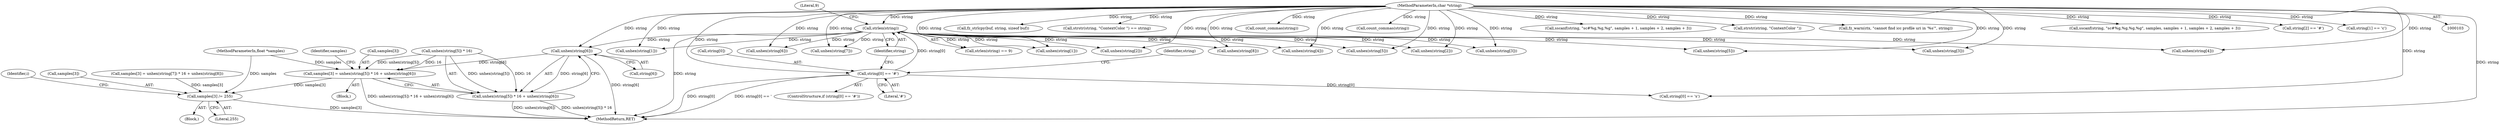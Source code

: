 digraph "0_ghostscript_60dabde18d7fe12b19da8b509bdfee9cc886aafc_0@array" {
"1000262" [label="(Call,unhex(string[6]))"];
"1000150" [label="(Call,strlen(string))"];
"1000142" [label="(Call,string[0] == '#')"];
"1000106" [label="(MethodParameterIn,char *string)"];
"1000251" [label="(Call,samples[3] = unhex(string[5]) * 16 + unhex(string[6]))"];
"1000281" [label="(Call,samples[3] /= 255)"];
"1000255" [label="(Call,unhex(string[5]) * 16 + unhex(string[6]))"];
"1000160" [label="(Call,unhex(string[1]))"];
"1000195" [label="(Call,unhex(string[6]))"];
"1000349" [label="(Call,fz_strlcpy(buf, string, sizeof buf))"];
"1000151" [label="(Identifier,string)"];
"1000502" [label="(Identifier,i)"];
"1000343" [label="(Call,strstr(string, \"ContextColor \") == string)"];
"1000147" [label="(Block,)"];
"1000282" [label="(Call,samples[3])"];
"1000281" [label="(Call,samples[3] /= 255)"];
"1000255" [label="(Call,unhex(string[5]) * 16 + unhex(string[6]))"];
"1000232" [label="(Call,unhex(string[2]))"];
"1000106" [label="(MethodParameterIn,char *string)"];
"1000291" [label="(Identifier,string)"];
"1000146" [label="(Literal,'#')"];
"1000180" [label="(Call,unhex(string[4]))"];
"1000251" [label="(Call,samples[3] = unhex(string[5]) * 16 + unhex(string[6]))"];
"1000268" [label="(Identifier,samples)"];
"1000242" [label="(Call,unhex(string[3]))"];
"1000325" [label="(Call,count_commas(string))"];
"1000175" [label="(Call,unhex(string[3]))"];
"1000308" [label="(Call,count_commas(string))"];
"1000215" [label="(Block,)"];
"1000263" [label="(Call,string[6])"];
"1000199" [label="(Call,samples[3] = unhex(string[7]) * 16 + unhex(string[8]))"];
"1000205" [label="(Call,unhex(string[7]))"];
"1000150" [label="(Call,strlen(string))"];
"1000227" [label="(Call,unhex(string[1]))"];
"1000210" [label="(Call,unhex(string[8]))"];
"1000149" [label="(Call,strlen(string) == 9)"];
"1000311" [label="(Call,sscanf(string, \"sc#%g,%g,%g\", samples + 1, samples + 2, samples + 3))"];
"1000262" [label="(Call,unhex(string[6]))"];
"1000537" [label="(MethodReturn,RET)"];
"1000142" [label="(Call,string[0] == '#')"];
"1000256" [label="(Call,unhex(string[5]) * 16)"];
"1000344" [label="(Call,strstr(string, \"ContextColor \"))"];
"1000285" [label="(Literal,255)"];
"1000252" [label="(Call,samples[3])"];
"1000108" [label="(MethodParameterIn,float *samples)"];
"1000152" [label="(Literal,9)"];
"1000141" [label="(ControlStructure,if (string[0] == '#'))"];
"1000368" [label="(Call,fz_warn(ctx, \"cannot find icc profile uri in '%s'\", string))"];
"1000257" [label="(Call,unhex(string[5]))"];
"1000165" [label="(Call,unhex(string[2]))"];
"1000328" [label="(Call,sscanf(string, \"sc#%g,%g,%g,%g\", samples, samples + 1, samples + 2, samples + 3))"];
"1000143" [label="(Call,string[0])"];
"1000300" [label="(Call,string[2] == '#')"];
"1000295" [label="(Call,string[1] == 'c')"];
"1000190" [label="(Call,unhex(string[5]))"];
"1000247" [label="(Call,unhex(string[4]))"];
"1000289" [label="(Call,string[0] == 's')"];
"1000262" -> "1000255"  [label="AST: "];
"1000262" -> "1000263"  [label="CFG: "];
"1000263" -> "1000262"  [label="AST: "];
"1000255" -> "1000262"  [label="CFG: "];
"1000262" -> "1000537"  [label="DDG: string[6]"];
"1000262" -> "1000251"  [label="DDG: string[6]"];
"1000262" -> "1000255"  [label="DDG: string[6]"];
"1000150" -> "1000262"  [label="DDG: string"];
"1000106" -> "1000262"  [label="DDG: string"];
"1000150" -> "1000149"  [label="AST: "];
"1000150" -> "1000151"  [label="CFG: "];
"1000151" -> "1000150"  [label="AST: "];
"1000152" -> "1000150"  [label="CFG: "];
"1000150" -> "1000537"  [label="DDG: string"];
"1000150" -> "1000149"  [label="DDG: string"];
"1000142" -> "1000150"  [label="DDG: string[0]"];
"1000106" -> "1000150"  [label="DDG: string"];
"1000150" -> "1000160"  [label="DDG: string"];
"1000150" -> "1000165"  [label="DDG: string"];
"1000150" -> "1000175"  [label="DDG: string"];
"1000150" -> "1000180"  [label="DDG: string"];
"1000150" -> "1000190"  [label="DDG: string"];
"1000150" -> "1000195"  [label="DDG: string"];
"1000150" -> "1000205"  [label="DDG: string"];
"1000150" -> "1000210"  [label="DDG: string"];
"1000150" -> "1000227"  [label="DDG: string"];
"1000150" -> "1000232"  [label="DDG: string"];
"1000150" -> "1000242"  [label="DDG: string"];
"1000150" -> "1000247"  [label="DDG: string"];
"1000150" -> "1000257"  [label="DDG: string"];
"1000142" -> "1000141"  [label="AST: "];
"1000142" -> "1000146"  [label="CFG: "];
"1000143" -> "1000142"  [label="AST: "];
"1000146" -> "1000142"  [label="AST: "];
"1000151" -> "1000142"  [label="CFG: "];
"1000291" -> "1000142"  [label="CFG: "];
"1000142" -> "1000537"  [label="DDG: string[0] == '"];
"1000142" -> "1000537"  [label="DDG: string[0]"];
"1000106" -> "1000142"  [label="DDG: string"];
"1000142" -> "1000289"  [label="DDG: string[0]"];
"1000106" -> "1000103"  [label="AST: "];
"1000106" -> "1000537"  [label="DDG: string"];
"1000106" -> "1000160"  [label="DDG: string"];
"1000106" -> "1000165"  [label="DDG: string"];
"1000106" -> "1000175"  [label="DDG: string"];
"1000106" -> "1000180"  [label="DDG: string"];
"1000106" -> "1000190"  [label="DDG: string"];
"1000106" -> "1000195"  [label="DDG: string"];
"1000106" -> "1000205"  [label="DDG: string"];
"1000106" -> "1000210"  [label="DDG: string"];
"1000106" -> "1000227"  [label="DDG: string"];
"1000106" -> "1000232"  [label="DDG: string"];
"1000106" -> "1000242"  [label="DDG: string"];
"1000106" -> "1000247"  [label="DDG: string"];
"1000106" -> "1000257"  [label="DDG: string"];
"1000106" -> "1000289"  [label="DDG: string"];
"1000106" -> "1000295"  [label="DDG: string"];
"1000106" -> "1000300"  [label="DDG: string"];
"1000106" -> "1000308"  [label="DDG: string"];
"1000106" -> "1000311"  [label="DDG: string"];
"1000106" -> "1000325"  [label="DDG: string"];
"1000106" -> "1000328"  [label="DDG: string"];
"1000106" -> "1000344"  [label="DDG: string"];
"1000106" -> "1000343"  [label="DDG: string"];
"1000106" -> "1000349"  [label="DDG: string"];
"1000106" -> "1000368"  [label="DDG: string"];
"1000251" -> "1000215"  [label="AST: "];
"1000251" -> "1000255"  [label="CFG: "];
"1000252" -> "1000251"  [label="AST: "];
"1000255" -> "1000251"  [label="AST: "];
"1000268" -> "1000251"  [label="CFG: "];
"1000251" -> "1000537"  [label="DDG: unhex(string[5]) * 16 + unhex(string[6])"];
"1000256" -> "1000251"  [label="DDG: unhex(string[5])"];
"1000256" -> "1000251"  [label="DDG: 16"];
"1000108" -> "1000251"  [label="DDG: samples"];
"1000251" -> "1000281"  [label="DDG: samples[3]"];
"1000281" -> "1000147"  [label="AST: "];
"1000281" -> "1000285"  [label="CFG: "];
"1000282" -> "1000281"  [label="AST: "];
"1000285" -> "1000281"  [label="AST: "];
"1000502" -> "1000281"  [label="CFG: "];
"1000281" -> "1000537"  [label="DDG: samples[3]"];
"1000199" -> "1000281"  [label="DDG: samples[3]"];
"1000108" -> "1000281"  [label="DDG: samples"];
"1000256" -> "1000255"  [label="AST: "];
"1000255" -> "1000537"  [label="DDG: unhex(string[6])"];
"1000255" -> "1000537"  [label="DDG: unhex(string[5]) * 16"];
"1000256" -> "1000255"  [label="DDG: unhex(string[5])"];
"1000256" -> "1000255"  [label="DDG: 16"];
}
